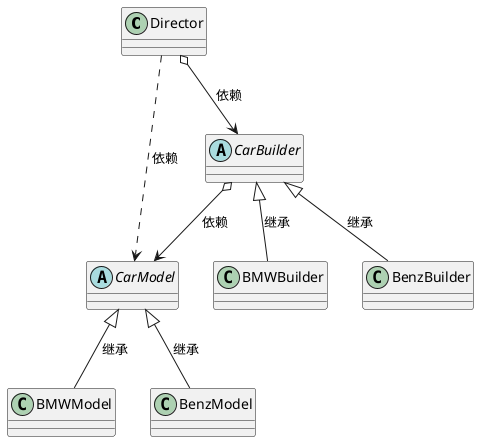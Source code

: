 @startuml

class Director

abstract class CarModel
abstract class CarBuilder

class BMWModel
class BenzModel

class BMWBuilder
class BenzBuilder

CarModel <|-- BMWModel : 继承
CarModel <|-- BenzModel : 继承

CarBuilder <|-- BMWBuilder : 继承
CarBuilder <|-- BenzBuilder : 继承

CarBuilder o--> CarModel : 依赖

Director o--> CarBuilder : 依赖
Director ..> CarModel : 依赖

@enduml